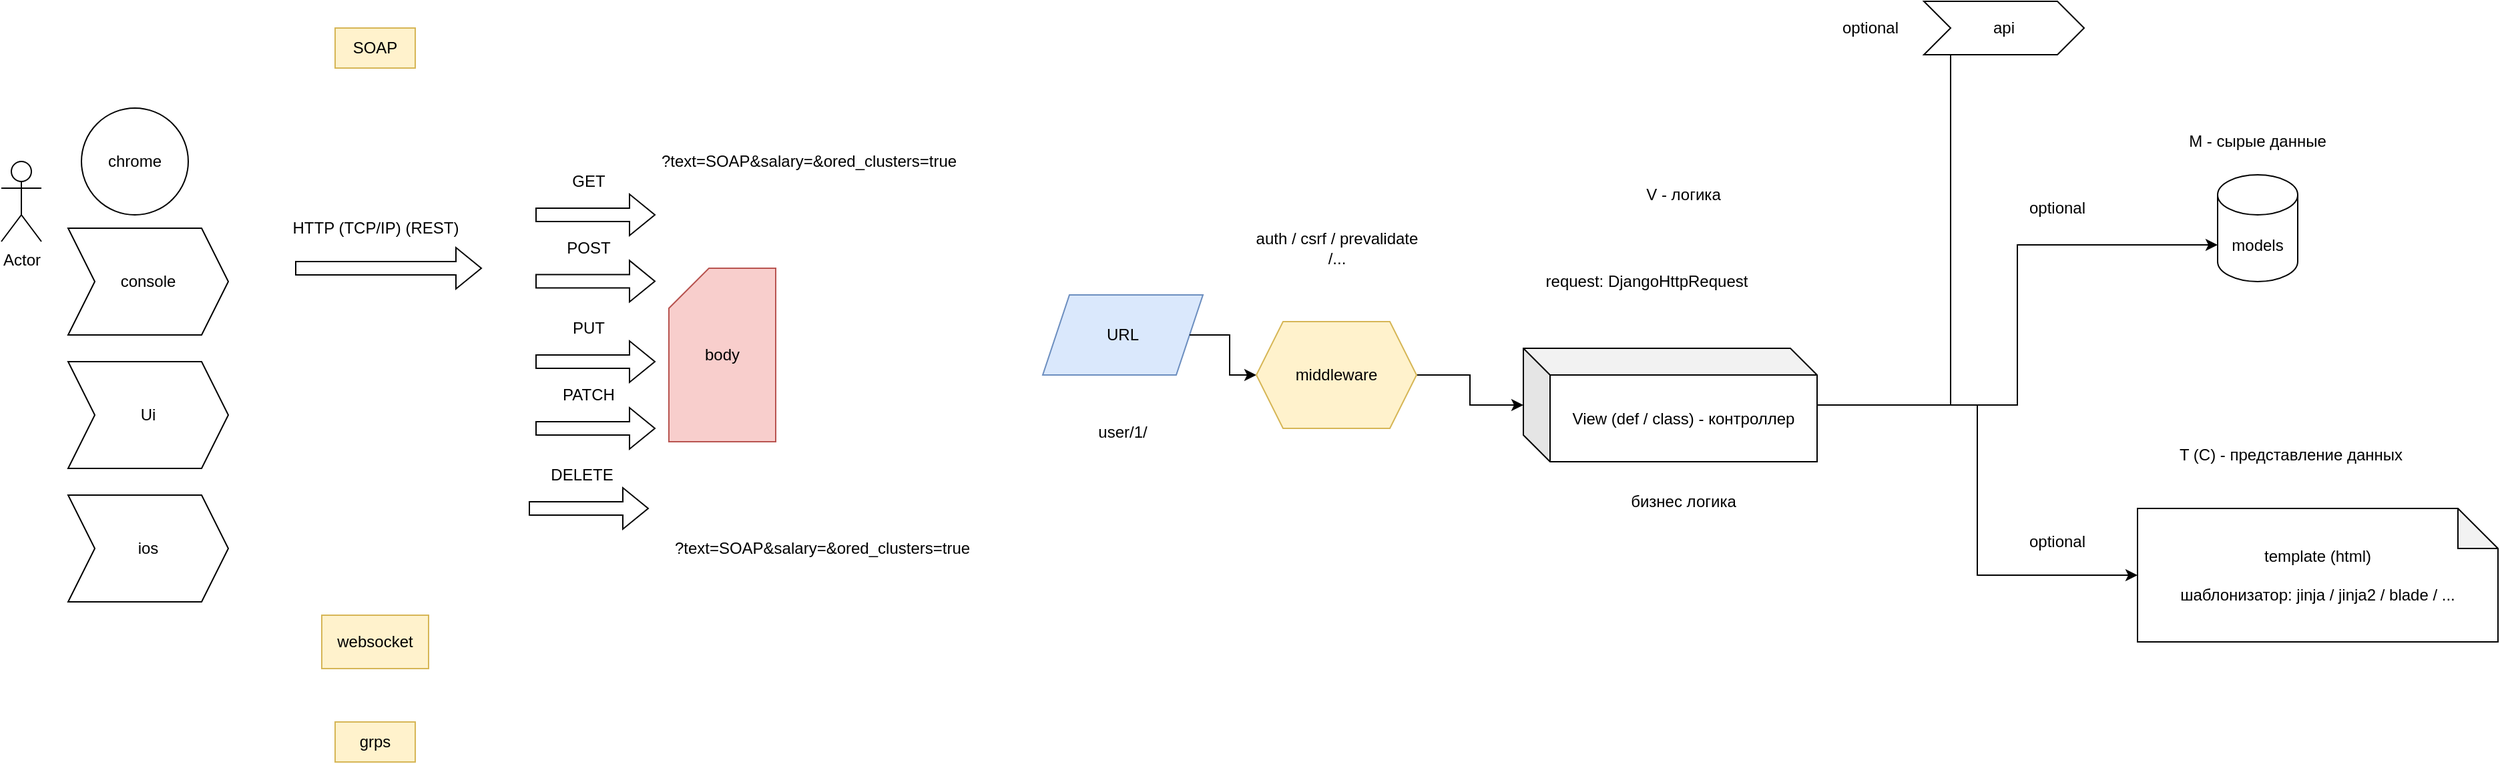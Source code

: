 <mxfile version="21.6.8" type="device">
  <diagram name="Page-1" id="SaeiDLgAt7fMCKiMd9kN">
    <mxGraphModel dx="1077" dy="594" grid="1" gridSize="10" guides="1" tooltips="1" connect="1" arrows="1" fold="1" page="1" pageScale="1" pageWidth="850" pageHeight="1100" math="0" shadow="0">
      <root>
        <mxCell id="0" />
        <mxCell id="1" parent="0" />
        <mxCell id="i3vweFOCyUGpuuHlC6l3-1" value="Actor" style="shape=umlActor;verticalLabelPosition=bottom;verticalAlign=top;html=1;outlineConnect=0;" vertex="1" parent="1">
          <mxGeometry x="100" y="180" width="30" height="60" as="geometry" />
        </mxCell>
        <mxCell id="i3vweFOCyUGpuuHlC6l3-2" value="chrome" style="ellipse;whiteSpace=wrap;html=1;aspect=fixed;" vertex="1" parent="1">
          <mxGeometry x="160" y="140" width="80" height="80" as="geometry" />
        </mxCell>
        <mxCell id="i3vweFOCyUGpuuHlC6l3-3" value="console" style="shape=step;perimeter=stepPerimeter;whiteSpace=wrap;html=1;fixedSize=1;" vertex="1" parent="1">
          <mxGeometry x="150" y="230" width="120" height="80" as="geometry" />
        </mxCell>
        <mxCell id="i3vweFOCyUGpuuHlC6l3-4" value="Ui" style="shape=step;perimeter=stepPerimeter;whiteSpace=wrap;html=1;fixedSize=1;" vertex="1" parent="1">
          <mxGeometry x="150" y="330" width="120" height="80" as="geometry" />
        </mxCell>
        <mxCell id="i3vweFOCyUGpuuHlC6l3-5" value="ios" style="shape=step;perimeter=stepPerimeter;whiteSpace=wrap;html=1;fixedSize=1;" vertex="1" parent="1">
          <mxGeometry x="150" y="430" width="120" height="80" as="geometry" />
        </mxCell>
        <mxCell id="i3vweFOCyUGpuuHlC6l3-6" value="" style="shape=flexArrow;endArrow=classic;html=1;rounded=0;" edge="1" parent="1">
          <mxGeometry width="50" height="50" relative="1" as="geometry">
            <mxPoint x="320" y="260" as="sourcePoint" />
            <mxPoint x="460" y="260" as="targetPoint" />
          </mxGeometry>
        </mxCell>
        <mxCell id="i3vweFOCyUGpuuHlC6l3-7" value="HTTP (TCP/IP) (REST)" style="text;html=1;strokeColor=none;fillColor=none;align=center;verticalAlign=middle;whiteSpace=wrap;rounded=0;" vertex="1" parent="1">
          <mxGeometry x="292.5" y="210" width="175" height="40" as="geometry" />
        </mxCell>
        <mxCell id="i3vweFOCyUGpuuHlC6l3-8" value="SOAP" style="text;html=1;strokeColor=#d6b656;fillColor=#fff2cc;align=center;verticalAlign=middle;whiteSpace=wrap;rounded=0;" vertex="1" parent="1">
          <mxGeometry x="350" y="80" width="60" height="30" as="geometry" />
        </mxCell>
        <mxCell id="i3vweFOCyUGpuuHlC6l3-9" value="grps" style="text;html=1;strokeColor=#d6b656;fillColor=#fff2cc;align=center;verticalAlign=middle;whiteSpace=wrap;rounded=0;" vertex="1" parent="1">
          <mxGeometry x="350" y="600" width="60" height="30" as="geometry" />
        </mxCell>
        <mxCell id="i3vweFOCyUGpuuHlC6l3-10" value="websocket" style="text;html=1;strokeColor=#d6b656;fillColor=#fff2cc;align=center;verticalAlign=middle;whiteSpace=wrap;rounded=0;" vertex="1" parent="1">
          <mxGeometry x="340" y="520" width="80" height="40" as="geometry" />
        </mxCell>
        <mxCell id="i3vweFOCyUGpuuHlC6l3-11" value="" style="shape=flexArrow;endArrow=classic;html=1;rounded=0;" edge="1" parent="1">
          <mxGeometry width="50" height="50" relative="1" as="geometry">
            <mxPoint x="500" y="220" as="sourcePoint" />
            <mxPoint x="590" y="220" as="targetPoint" />
          </mxGeometry>
        </mxCell>
        <mxCell id="i3vweFOCyUGpuuHlC6l3-12" value="" style="shape=flexArrow;endArrow=classic;html=1;rounded=0;" edge="1" parent="1">
          <mxGeometry width="50" height="50" relative="1" as="geometry">
            <mxPoint x="500" y="269.71" as="sourcePoint" />
            <mxPoint x="590" y="269.71" as="targetPoint" />
          </mxGeometry>
        </mxCell>
        <mxCell id="i3vweFOCyUGpuuHlC6l3-13" value="" style="shape=flexArrow;endArrow=classic;html=1;rounded=0;" edge="1" parent="1">
          <mxGeometry width="50" height="50" relative="1" as="geometry">
            <mxPoint x="500" y="330" as="sourcePoint" />
            <mxPoint x="590" y="330" as="targetPoint" />
          </mxGeometry>
        </mxCell>
        <mxCell id="i3vweFOCyUGpuuHlC6l3-14" value="" style="shape=flexArrow;endArrow=classic;html=1;rounded=0;" edge="1" parent="1">
          <mxGeometry width="50" height="50" relative="1" as="geometry">
            <mxPoint x="500" y="380" as="sourcePoint" />
            <mxPoint x="590" y="380" as="targetPoint" />
          </mxGeometry>
        </mxCell>
        <mxCell id="i3vweFOCyUGpuuHlC6l3-15" value="GET" style="text;html=1;strokeColor=none;fillColor=none;align=center;verticalAlign=middle;whiteSpace=wrap;rounded=0;" vertex="1" parent="1">
          <mxGeometry x="510" y="180" width="60" height="30" as="geometry" />
        </mxCell>
        <mxCell id="i3vweFOCyUGpuuHlC6l3-16" value="POST" style="text;html=1;strokeColor=none;fillColor=none;align=center;verticalAlign=middle;whiteSpace=wrap;rounded=0;" vertex="1" parent="1">
          <mxGeometry x="510" y="230" width="60" height="30" as="geometry" />
        </mxCell>
        <mxCell id="i3vweFOCyUGpuuHlC6l3-17" value="PUT" style="text;html=1;strokeColor=none;fillColor=none;align=center;verticalAlign=middle;whiteSpace=wrap;rounded=0;" vertex="1" parent="1">
          <mxGeometry x="510" y="290" width="60" height="30" as="geometry" />
        </mxCell>
        <mxCell id="i3vweFOCyUGpuuHlC6l3-18" value="PATCH" style="text;html=1;strokeColor=none;fillColor=none;align=center;verticalAlign=middle;whiteSpace=wrap;rounded=0;" vertex="1" parent="1">
          <mxGeometry x="510" y="340" width="60" height="30" as="geometry" />
        </mxCell>
        <mxCell id="i3vweFOCyUGpuuHlC6l3-19" value="" style="shape=flexArrow;endArrow=classic;html=1;rounded=0;" edge="1" parent="1">
          <mxGeometry width="50" height="50" relative="1" as="geometry">
            <mxPoint x="495" y="440" as="sourcePoint" />
            <mxPoint x="585" y="440" as="targetPoint" />
          </mxGeometry>
        </mxCell>
        <mxCell id="i3vweFOCyUGpuuHlC6l3-20" value="DELETE" style="text;html=1;strokeColor=none;fillColor=none;align=center;verticalAlign=middle;whiteSpace=wrap;rounded=0;" vertex="1" parent="1">
          <mxGeometry x="505" y="400" width="60" height="30" as="geometry" />
        </mxCell>
        <mxCell id="i3vweFOCyUGpuuHlC6l3-21" value="body" style="shape=card;whiteSpace=wrap;html=1;fillColor=#f8cecc;strokeColor=#b85450;" vertex="1" parent="1">
          <mxGeometry x="600" y="260" width="80" height="130" as="geometry" />
        </mxCell>
        <mxCell id="i3vweFOCyUGpuuHlC6l3-22" value="?text=SOAP&amp;amp;salary=&amp;amp;ored_clusters=true" style="text;html=1;strokeColor=none;fillColor=none;align=center;verticalAlign=middle;whiteSpace=wrap;rounded=0;" vertex="1" parent="1">
          <mxGeometry x="570" y="167.5" width="270" height="25" as="geometry" />
        </mxCell>
        <mxCell id="i3vweFOCyUGpuuHlC6l3-23" value="?text=SOAP&amp;amp;salary=&amp;amp;ored_clusters=true" style="text;html=1;strokeColor=none;fillColor=none;align=center;verticalAlign=middle;whiteSpace=wrap;rounded=0;" vertex="1" parent="1">
          <mxGeometry x="580" y="457.5" width="270" height="25" as="geometry" />
        </mxCell>
        <mxCell id="i3vweFOCyUGpuuHlC6l3-36" style="edgeStyle=orthogonalEdgeStyle;rounded=0;orthogonalLoop=1;jettySize=auto;html=1;entryX=0;entryY=0;entryDx=0;entryDy=52.5;entryPerimeter=0;" edge="1" parent="1" source="i3vweFOCyUGpuuHlC6l3-24" target="i3vweFOCyUGpuuHlC6l3-33">
          <mxGeometry relative="1" as="geometry" />
        </mxCell>
        <mxCell id="i3vweFOCyUGpuuHlC6l3-37" style="edgeStyle=orthogonalEdgeStyle;rounded=0;orthogonalLoop=1;jettySize=auto;html=1;entryX=0;entryY=0.5;entryDx=0;entryDy=0;entryPerimeter=0;" edge="1" parent="1" source="i3vweFOCyUGpuuHlC6l3-24" target="i3vweFOCyUGpuuHlC6l3-35">
          <mxGeometry relative="1" as="geometry" />
        </mxCell>
        <mxCell id="i3vweFOCyUGpuuHlC6l3-41" style="edgeStyle=orthogonalEdgeStyle;rounded=0;orthogonalLoop=1;jettySize=auto;html=1;entryX=0;entryY=0.5;entryDx=0;entryDy=0;" edge="1" parent="1" source="i3vweFOCyUGpuuHlC6l3-24" target="i3vweFOCyUGpuuHlC6l3-40">
          <mxGeometry relative="1" as="geometry" />
        </mxCell>
        <mxCell id="i3vweFOCyUGpuuHlC6l3-24" value="View (def / class) - контроллер" style="shape=cube;whiteSpace=wrap;html=1;boundedLbl=1;backgroundOutline=1;darkOpacity=0.05;darkOpacity2=0.1;" vertex="1" parent="1">
          <mxGeometry x="1240" y="320" width="220" height="85" as="geometry" />
        </mxCell>
        <mxCell id="i3vweFOCyUGpuuHlC6l3-27" style="edgeStyle=orthogonalEdgeStyle;rounded=0;orthogonalLoop=1;jettySize=auto;html=1;" edge="1" parent="1" source="i3vweFOCyUGpuuHlC6l3-28" target="i3vweFOCyUGpuuHlC6l3-24">
          <mxGeometry relative="1" as="geometry" />
        </mxCell>
        <mxCell id="i3vweFOCyUGpuuHlC6l3-25" value="URL" style="shape=parallelogram;perimeter=parallelogramPerimeter;whiteSpace=wrap;html=1;fixedSize=1;fillColor=#dae8fc;strokeColor=#6c8ebf;" vertex="1" parent="1">
          <mxGeometry x="880" y="280" width="120" height="60" as="geometry" />
        </mxCell>
        <mxCell id="i3vweFOCyUGpuuHlC6l3-26" value="user/1/" style="text;html=1;strokeColor=none;fillColor=none;align=center;verticalAlign=middle;whiteSpace=wrap;rounded=0;" vertex="1" parent="1">
          <mxGeometry x="880" y="370" width="120" height="25" as="geometry" />
        </mxCell>
        <mxCell id="i3vweFOCyUGpuuHlC6l3-29" value="" style="edgeStyle=orthogonalEdgeStyle;rounded=0;orthogonalLoop=1;jettySize=auto;html=1;" edge="1" parent="1" source="i3vweFOCyUGpuuHlC6l3-25" target="i3vweFOCyUGpuuHlC6l3-28">
          <mxGeometry relative="1" as="geometry">
            <mxPoint x="990" y="310" as="sourcePoint" />
            <mxPoint x="1210" y="342" as="targetPoint" />
          </mxGeometry>
        </mxCell>
        <mxCell id="i3vweFOCyUGpuuHlC6l3-28" value="middleware" style="shape=hexagon;perimeter=hexagonPerimeter2;whiteSpace=wrap;html=1;fixedSize=1;fillColor=#fff2cc;strokeColor=#d6b656;" vertex="1" parent="1">
          <mxGeometry x="1040" y="300" width="120" height="80" as="geometry" />
        </mxCell>
        <mxCell id="i3vweFOCyUGpuuHlC6l3-30" value="auth / csrf / prevalidate /..." style="text;html=1;strokeColor=none;fillColor=none;align=center;verticalAlign=middle;whiteSpace=wrap;rounded=0;" vertex="1" parent="1">
          <mxGeometry x="1032.5" y="230" width="135" height="30" as="geometry" />
        </mxCell>
        <mxCell id="i3vweFOCyUGpuuHlC6l3-31" value="request: DjangoHttpRequest" style="text;html=1;strokeColor=none;fillColor=none;align=center;verticalAlign=middle;whiteSpace=wrap;rounded=0;" vertex="1" parent="1">
          <mxGeometry x="1240" y="255" width="185" height="30" as="geometry" />
        </mxCell>
        <mxCell id="i3vweFOCyUGpuuHlC6l3-32" value="бизнес логика" style="text;html=1;strokeColor=none;fillColor=none;align=center;verticalAlign=middle;whiteSpace=wrap;rounded=0;" vertex="1" parent="1">
          <mxGeometry x="1295" y="420" width="130" height="30" as="geometry" />
        </mxCell>
        <mxCell id="i3vweFOCyUGpuuHlC6l3-33" value="models" style="shape=cylinder3;whiteSpace=wrap;html=1;boundedLbl=1;backgroundOutline=1;size=15;" vertex="1" parent="1">
          <mxGeometry x="1760" y="190" width="60" height="80" as="geometry" />
        </mxCell>
        <mxCell id="i3vweFOCyUGpuuHlC6l3-35" value="template (html)&lt;br&gt;&lt;br&gt;шаблонизатор: jinja / jinja2 / blade / ..." style="shape=note;whiteSpace=wrap;html=1;backgroundOutline=1;darkOpacity=0.05;" vertex="1" parent="1">
          <mxGeometry x="1700" y="440" width="270" height="100" as="geometry" />
        </mxCell>
        <mxCell id="i3vweFOCyUGpuuHlC6l3-38" value="optional" style="text;html=1;strokeColor=none;fillColor=none;align=center;verticalAlign=middle;whiteSpace=wrap;rounded=0;" vertex="1" parent="1">
          <mxGeometry x="1610" y="200" width="60" height="30" as="geometry" />
        </mxCell>
        <mxCell id="i3vweFOCyUGpuuHlC6l3-39" value="optional" style="text;html=1;strokeColor=none;fillColor=none;align=center;verticalAlign=middle;whiteSpace=wrap;rounded=0;" vertex="1" parent="1">
          <mxGeometry x="1610" y="450" width="60" height="30" as="geometry" />
        </mxCell>
        <mxCell id="i3vweFOCyUGpuuHlC6l3-40" value="api" style="shape=step;perimeter=stepPerimeter;whiteSpace=wrap;html=1;fixedSize=1;" vertex="1" parent="1">
          <mxGeometry x="1540" y="60" width="120" height="40" as="geometry" />
        </mxCell>
        <mxCell id="i3vweFOCyUGpuuHlC6l3-42" value="M - сырые данные" style="text;html=1;strokeColor=none;fillColor=none;align=center;verticalAlign=middle;whiteSpace=wrap;rounded=0;" vertex="1" parent="1">
          <mxGeometry x="1710" y="150" width="160" height="30" as="geometry" />
        </mxCell>
        <mxCell id="i3vweFOCyUGpuuHlC6l3-44" value="optional" style="text;html=1;strokeColor=none;fillColor=none;align=center;verticalAlign=middle;whiteSpace=wrap;rounded=0;" vertex="1" parent="1">
          <mxGeometry x="1470" y="65" width="60" height="30" as="geometry" />
        </mxCell>
        <mxCell id="i3vweFOCyUGpuuHlC6l3-45" value="T (C) - представление данных" style="text;html=1;strokeColor=none;fillColor=none;align=center;verticalAlign=middle;whiteSpace=wrap;rounded=0;" vertex="1" parent="1">
          <mxGeometry x="1720" y="380" width="190" height="40" as="geometry" />
        </mxCell>
        <mxCell id="i3vweFOCyUGpuuHlC6l3-46" value="V - логика" style="text;html=1;strokeColor=none;fillColor=none;align=center;verticalAlign=middle;whiteSpace=wrap;rounded=0;" vertex="1" parent="1">
          <mxGeometry x="1330" y="190" width="60" height="30" as="geometry" />
        </mxCell>
      </root>
    </mxGraphModel>
  </diagram>
</mxfile>
